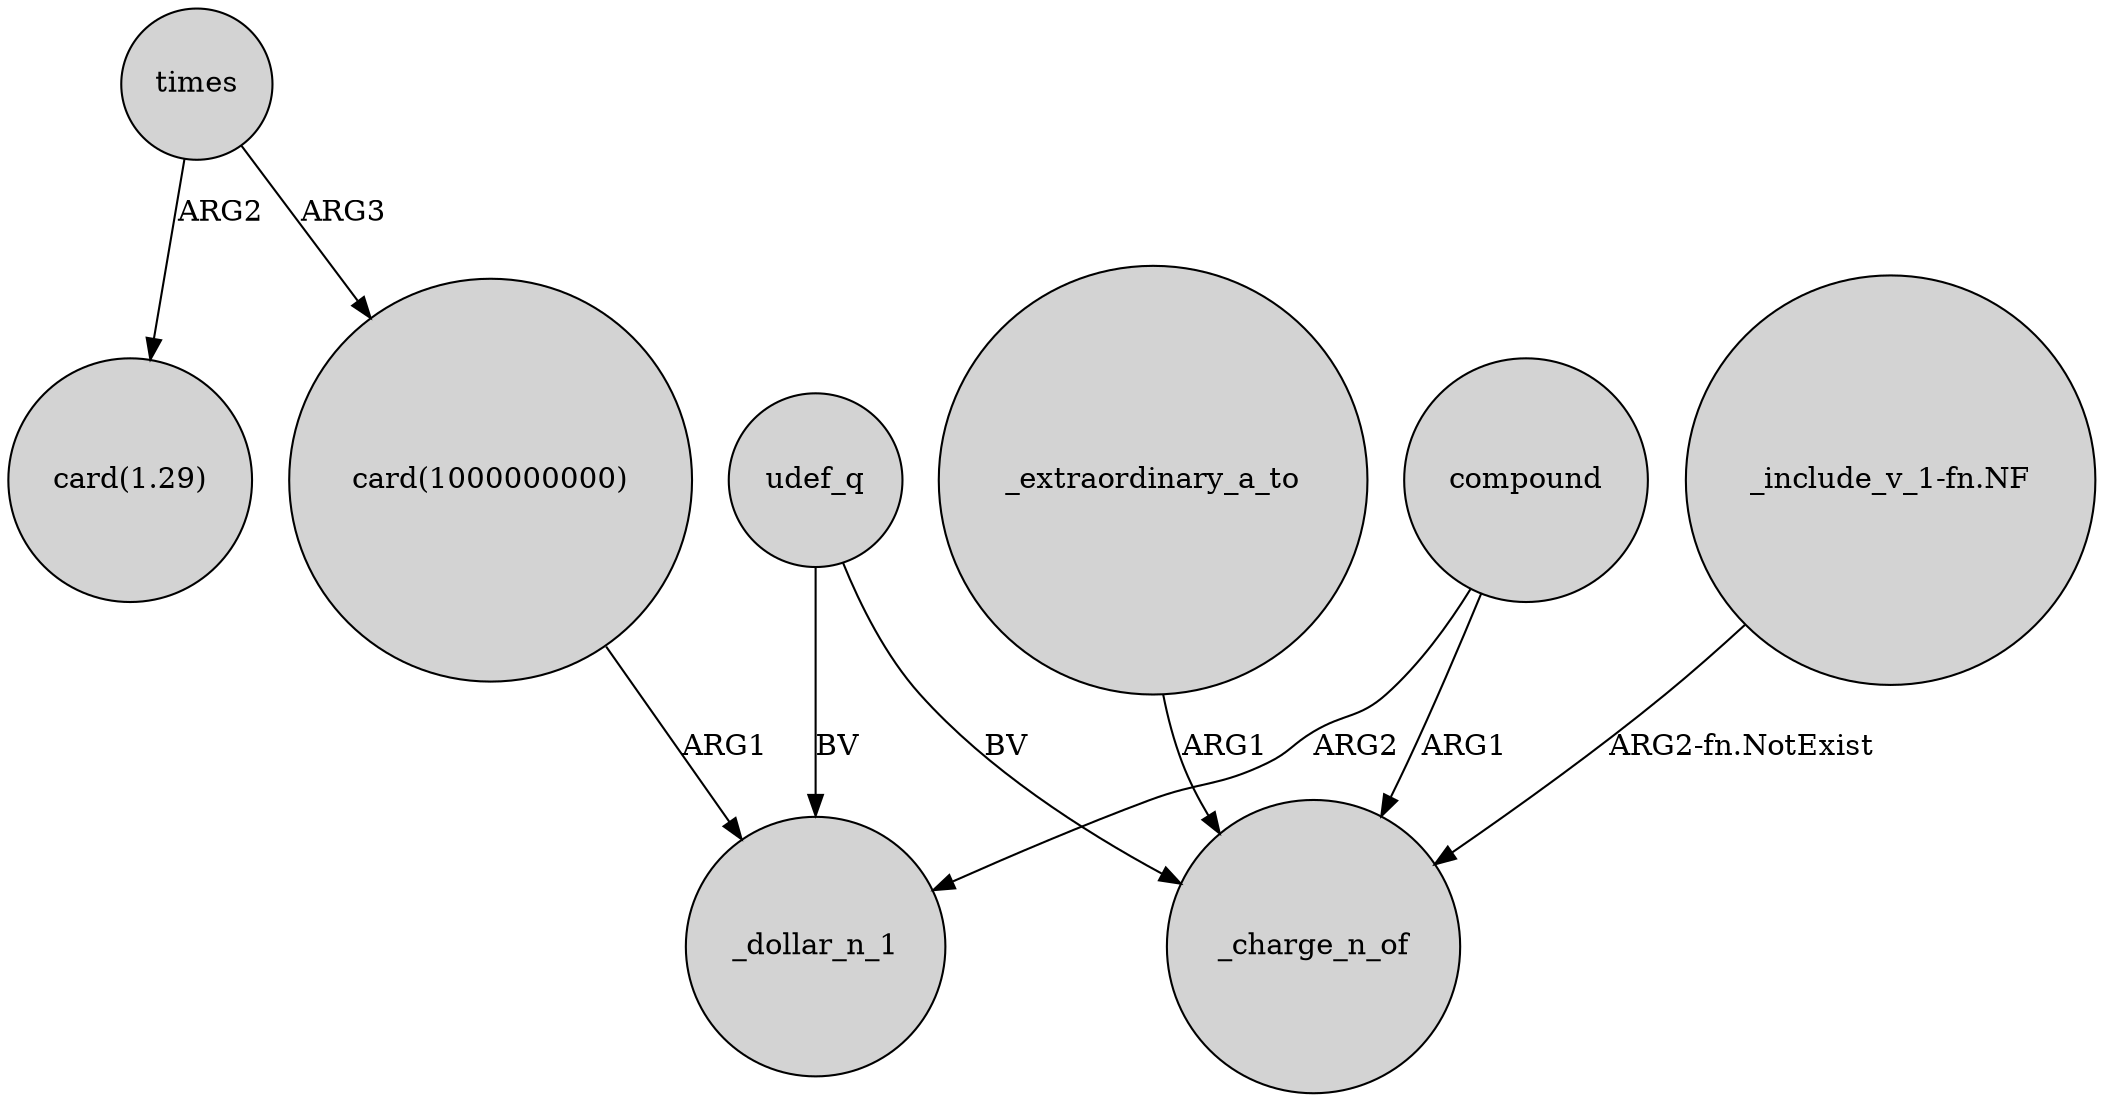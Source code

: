 digraph {
	node [shape=circle style=filled]
	times -> "card(1.29)" [label=ARG2]
	_extraordinary_a_to -> _charge_n_of [label=ARG1]
	udef_q -> _dollar_n_1 [label=BV]
	compound -> _charge_n_of [label=ARG1]
	"card(1000000000)" -> _dollar_n_1 [label=ARG1]
	udef_q -> _charge_n_of [label=BV]
	compound -> _dollar_n_1 [label=ARG2]
	times -> "card(1000000000)" [label=ARG3]
	"_include_v_1-fn.NF" -> _charge_n_of [label="ARG2-fn.NotExist"]
}

